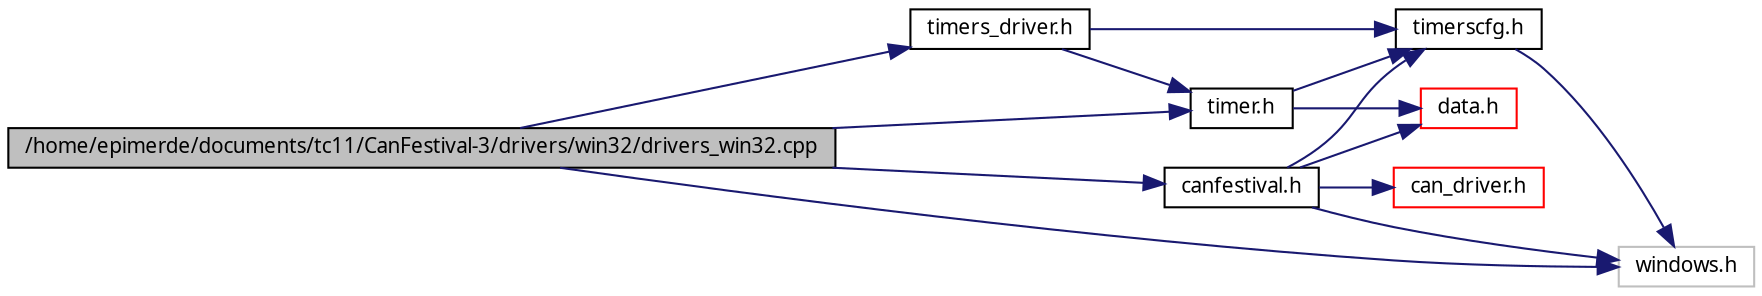 digraph G
{
  edge [fontname="FreeSans.ttf",fontsize=10,labelfontname="FreeSans.ttf",labelfontsize=10];
  node [fontname="FreeSans.ttf",fontsize=10,shape=record];
  rankdir=LR;
  Node1 [label="/home/epimerde/documents/tc11/CanFestival-3/drivers/win32/drivers_win32.cpp",height=0.2,width=0.4,color="black", fillcolor="grey75", style="filled" fontcolor="black"];
  Node1 -> Node2 [color="midnightblue",fontsize=10,style="solid",fontname="FreeSans.ttf"];
  Node2 [label="windows.h",height=0.2,width=0.4,color="grey75", fillcolor="white", style="filled"];
  Node1 -> Node3 [color="midnightblue",fontsize=10,style="solid",fontname="FreeSans.ttf"];
  Node3 [label="canfestival.h",height=0.2,width=0.4,color="black", fillcolor="white", style="filled",URL="$win32_2canfestival_8h.html"];
  Node3 -> Node4 [color="midnightblue",fontsize=10,style="solid",fontname="FreeSans.ttf"];
  Node4 [label="timerscfg.h",height=0.2,width=0.4,color="black", fillcolor="white", style="filled",URL="$win32_2timerscfg_8h.html"];
  Node4 -> Node2 [color="midnightblue",fontsize=10,style="solid",fontname="FreeSans.ttf"];
  Node3 -> Node5 [color="midnightblue",fontsize=10,style="solid",fontname="FreeSans.ttf"];
  Node5 [label="can_driver.h",height=0.2,width=0.4,color="red", fillcolor="white", style="filled",URL="$can__driver_8h.html"];
  Node3 -> Node6 [color="midnightblue",fontsize=10,style="solid",fontname="FreeSans.ttf"];
  Node6 [label="data.h",height=0.2,width=0.4,color="red", fillcolor="white", style="filled",URL="$data_8h.html"];
  Node3 -> Node2 [color="midnightblue",fontsize=10,style="solid",fontname="FreeSans.ttf"];
  Node1 -> Node7 [color="midnightblue",fontsize=10,style="solid",fontname="FreeSans.ttf"];
  Node7 [label="timer.h",height=0.2,width=0.4,color="black", fillcolor="white", style="filled",URL="$timer_8h.html"];
  Node7 -> Node4 [color="midnightblue",fontsize=10,style="solid",fontname="FreeSans.ttf"];
  Node7 -> Node6 [color="midnightblue",fontsize=10,style="solid",fontname="FreeSans.ttf"];
  Node1 -> Node8 [color="midnightblue",fontsize=10,style="solid",fontname="FreeSans.ttf"];
  Node8 [label="timers_driver.h",height=0.2,width=0.4,color="black", fillcolor="white", style="filled",URL="$timers__driver_8h.html"];
  Node8 -> Node4 [color="midnightblue",fontsize=10,style="solid",fontname="FreeSans.ttf"];
  Node8 -> Node7 [color="midnightblue",fontsize=10,style="solid",fontname="FreeSans.ttf"];
}
